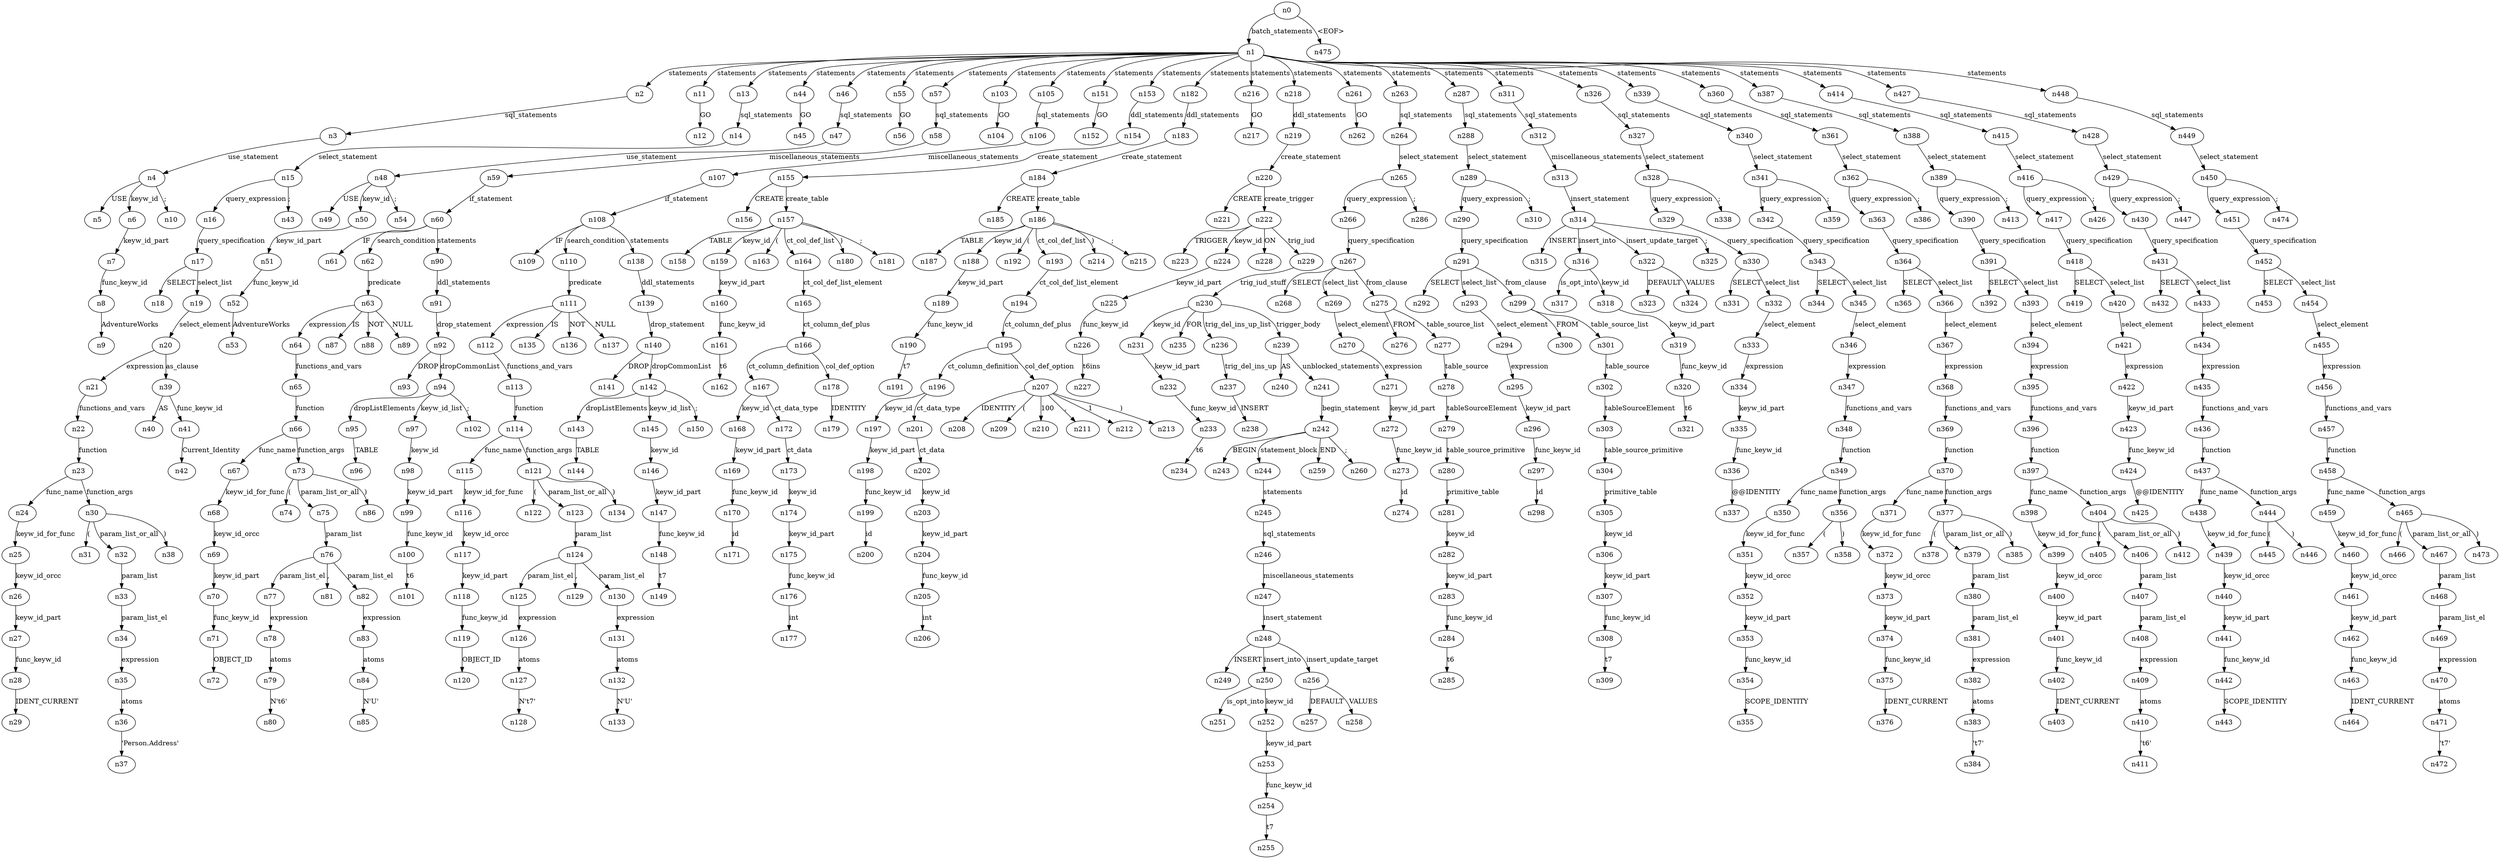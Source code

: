 digraph ParseTree {
  n0 -> n1 [label="batch_statements"];
  n1 -> n2 [label="statements"];
  n2 -> n3 [label="sql_statements"];
  n3 -> n4 [label="use_statement"];
  n4 -> n5 [label="USE"];
  n4 -> n6 [label="keyw_id"];
  n6 -> n7 [label="keyw_id_part"];
  n7 -> n8 [label="func_keyw_id"];
  n8 -> n9 [label="AdventureWorks"];
  n4 -> n10 [label=";"];
  n1 -> n11 [label="statements"];
  n11 -> n12 [label="GO"];
  n1 -> n13 [label="statements"];
  n13 -> n14 [label="sql_statements"];
  n14 -> n15 [label="select_statement"];
  n15 -> n16 [label="query_expression"];
  n16 -> n17 [label="query_specification"];
  n17 -> n18 [label="SELECT"];
  n17 -> n19 [label="select_list"];
  n19 -> n20 [label="select_element"];
  n20 -> n21 [label="expression"];
  n21 -> n22 [label="functions_and_vars"];
  n22 -> n23 [label="function"];
  n23 -> n24 [label="func_name"];
  n24 -> n25 [label="keyw_id_for_func"];
  n25 -> n26 [label="keyw_id_orcc"];
  n26 -> n27 [label="keyw_id_part"];
  n27 -> n28 [label="func_keyw_id"];
  n28 -> n29 [label="IDENT_CURRENT"];
  n23 -> n30 [label="function_args"];
  n30 -> n31 [label="("];
  n30 -> n32 [label="param_list_or_all"];
  n32 -> n33 [label="param_list"];
  n33 -> n34 [label="param_list_el"];
  n34 -> n35 [label="expression"];
  n35 -> n36 [label="atoms"];
  n36 -> n37 [label="'Person.Address'"];
  n30 -> n38 [label=")"];
  n20 -> n39 [label="as_clause"];
  n39 -> n40 [label="AS"];
  n39 -> n41 [label="func_keyw_id"];
  n41 -> n42 [label="Current_Identity"];
  n15 -> n43 [label=";"];
  n1 -> n44 [label="statements"];
  n44 -> n45 [label="GO"];
  n1 -> n46 [label="statements"];
  n46 -> n47 [label="sql_statements"];
  n47 -> n48 [label="use_statement"];
  n48 -> n49 [label="USE"];
  n48 -> n50 [label="keyw_id"];
  n50 -> n51 [label="keyw_id_part"];
  n51 -> n52 [label="func_keyw_id"];
  n52 -> n53 [label="AdventureWorks"];
  n48 -> n54 [label=";"];
  n1 -> n55 [label="statements"];
  n55 -> n56 [label="GO"];
  n1 -> n57 [label="statements"];
  n57 -> n58 [label="sql_statements"];
  n58 -> n59 [label="miscellaneous_statements"];
  n59 -> n60 [label="if_statement"];
  n60 -> n61 [label="IF"];
  n60 -> n62 [label="search_condition"];
  n62 -> n63 [label="predicate"];
  n63 -> n64 [label="expression"];
  n64 -> n65 [label="functions_and_vars"];
  n65 -> n66 [label="function"];
  n66 -> n67 [label="func_name"];
  n67 -> n68 [label="keyw_id_for_func"];
  n68 -> n69 [label="keyw_id_orcc"];
  n69 -> n70 [label="keyw_id_part"];
  n70 -> n71 [label="func_keyw_id"];
  n71 -> n72 [label="OBJECT_ID"];
  n66 -> n73 [label="function_args"];
  n73 -> n74 [label="("];
  n73 -> n75 [label="param_list_or_all"];
  n75 -> n76 [label="param_list"];
  n76 -> n77 [label="param_list_el"];
  n77 -> n78 [label="expression"];
  n78 -> n79 [label="atoms"];
  n79 -> n80 [label="N't6'"];
  n76 -> n81 [label=","];
  n76 -> n82 [label="param_list_el"];
  n82 -> n83 [label="expression"];
  n83 -> n84 [label="atoms"];
  n84 -> n85 [label="N'U'"];
  n73 -> n86 [label=")"];
  n63 -> n87 [label="IS"];
  n63 -> n88 [label="NOT"];
  n63 -> n89 [label="NULL"];
  n60 -> n90 [label="statements"];
  n90 -> n91 [label="ddl_statements"];
  n91 -> n92 [label="drop_statement"];
  n92 -> n93 [label="DROP"];
  n92 -> n94 [label="dropCommonList"];
  n94 -> n95 [label="dropListElements"];
  n95 -> n96 [label="TABLE"];
  n94 -> n97 [label="keyw_id_list"];
  n97 -> n98 [label="keyw_id"];
  n98 -> n99 [label="keyw_id_part"];
  n99 -> n100 [label="func_keyw_id"];
  n100 -> n101 [label="t6"];
  n94 -> n102 [label=";"];
  n1 -> n103 [label="statements"];
  n103 -> n104 [label="GO"];
  n1 -> n105 [label="statements"];
  n105 -> n106 [label="sql_statements"];
  n106 -> n107 [label="miscellaneous_statements"];
  n107 -> n108 [label="if_statement"];
  n108 -> n109 [label="IF"];
  n108 -> n110 [label="search_condition"];
  n110 -> n111 [label="predicate"];
  n111 -> n112 [label="expression"];
  n112 -> n113 [label="functions_and_vars"];
  n113 -> n114 [label="function"];
  n114 -> n115 [label="func_name"];
  n115 -> n116 [label="keyw_id_for_func"];
  n116 -> n117 [label="keyw_id_orcc"];
  n117 -> n118 [label="keyw_id_part"];
  n118 -> n119 [label="func_keyw_id"];
  n119 -> n120 [label="OBJECT_ID"];
  n114 -> n121 [label="function_args"];
  n121 -> n122 [label="("];
  n121 -> n123 [label="param_list_or_all"];
  n123 -> n124 [label="param_list"];
  n124 -> n125 [label="param_list_el"];
  n125 -> n126 [label="expression"];
  n126 -> n127 [label="atoms"];
  n127 -> n128 [label="N't7'"];
  n124 -> n129 [label=","];
  n124 -> n130 [label="param_list_el"];
  n130 -> n131 [label="expression"];
  n131 -> n132 [label="atoms"];
  n132 -> n133 [label="N'U'"];
  n121 -> n134 [label=")"];
  n111 -> n135 [label="IS"];
  n111 -> n136 [label="NOT"];
  n111 -> n137 [label="NULL"];
  n108 -> n138 [label="statements"];
  n138 -> n139 [label="ddl_statements"];
  n139 -> n140 [label="drop_statement"];
  n140 -> n141 [label="DROP"];
  n140 -> n142 [label="dropCommonList"];
  n142 -> n143 [label="dropListElements"];
  n143 -> n144 [label="TABLE"];
  n142 -> n145 [label="keyw_id_list"];
  n145 -> n146 [label="keyw_id"];
  n146 -> n147 [label="keyw_id_part"];
  n147 -> n148 [label="func_keyw_id"];
  n148 -> n149 [label="t7"];
  n142 -> n150 [label=";"];
  n1 -> n151 [label="statements"];
  n151 -> n152 [label="GO"];
  n1 -> n153 [label="statements"];
  n153 -> n154 [label="ddl_statements"];
  n154 -> n155 [label="create_statement"];
  n155 -> n156 [label="CREATE"];
  n155 -> n157 [label="create_table"];
  n157 -> n158 [label="TABLE"];
  n157 -> n159 [label="keyw_id"];
  n159 -> n160 [label="keyw_id_part"];
  n160 -> n161 [label="func_keyw_id"];
  n161 -> n162 [label="t6"];
  n157 -> n163 [label="("];
  n157 -> n164 [label="ct_col_def_list"];
  n164 -> n165 [label="ct_col_def_list_element"];
  n165 -> n166 [label="ct_column_def_plus"];
  n166 -> n167 [label="ct_column_definition"];
  n167 -> n168 [label="keyw_id"];
  n168 -> n169 [label="keyw_id_part"];
  n169 -> n170 [label="func_keyw_id"];
  n170 -> n171 [label="id"];
  n167 -> n172 [label="ct_data_type"];
  n172 -> n173 [label="ct_data"];
  n173 -> n174 [label="keyw_id"];
  n174 -> n175 [label="keyw_id_part"];
  n175 -> n176 [label="func_keyw_id"];
  n176 -> n177 [label="int"];
  n166 -> n178 [label="col_def_option"];
  n178 -> n179 [label="IDENTITY"];
  n157 -> n180 [label=")"];
  n157 -> n181 [label=";"];
  n1 -> n182 [label="statements"];
  n182 -> n183 [label="ddl_statements"];
  n183 -> n184 [label="create_statement"];
  n184 -> n185 [label="CREATE"];
  n184 -> n186 [label="create_table"];
  n186 -> n187 [label="TABLE"];
  n186 -> n188 [label="keyw_id"];
  n188 -> n189 [label="keyw_id_part"];
  n189 -> n190 [label="func_keyw_id"];
  n190 -> n191 [label="t7"];
  n186 -> n192 [label="("];
  n186 -> n193 [label="ct_col_def_list"];
  n193 -> n194 [label="ct_col_def_list_element"];
  n194 -> n195 [label="ct_column_def_plus"];
  n195 -> n196 [label="ct_column_definition"];
  n196 -> n197 [label="keyw_id"];
  n197 -> n198 [label="keyw_id_part"];
  n198 -> n199 [label="func_keyw_id"];
  n199 -> n200 [label="id"];
  n196 -> n201 [label="ct_data_type"];
  n201 -> n202 [label="ct_data"];
  n202 -> n203 [label="keyw_id"];
  n203 -> n204 [label="keyw_id_part"];
  n204 -> n205 [label="func_keyw_id"];
  n205 -> n206 [label="int"];
  n195 -> n207 [label="col_def_option"];
  n207 -> n208 [label="IDENTITY"];
  n207 -> n209 [label="("];
  n207 -> n210 [label="100"];
  n207 -> n211 [label=","];
  n207 -> n212 [label="1"];
  n207 -> n213 [label=")"];
  n186 -> n214 [label=")"];
  n186 -> n215 [label=";"];
  n1 -> n216 [label="statements"];
  n216 -> n217 [label="GO"];
  n1 -> n218 [label="statements"];
  n218 -> n219 [label="ddl_statements"];
  n219 -> n220 [label="create_statement"];
  n220 -> n221 [label="CREATE"];
  n220 -> n222 [label="create_trigger"];
  n222 -> n223 [label="TRIGGER"];
  n222 -> n224 [label="keyw_id"];
  n224 -> n225 [label="keyw_id_part"];
  n225 -> n226 [label="func_keyw_id"];
  n226 -> n227 [label="t6ins"];
  n222 -> n228 [label="ON"];
  n222 -> n229 [label="trig_iud"];
  n229 -> n230 [label="trig_iud_stuff"];
  n230 -> n231 [label="keyw_id"];
  n231 -> n232 [label="keyw_id_part"];
  n232 -> n233 [label="func_keyw_id"];
  n233 -> n234 [label="t6"];
  n230 -> n235 [label="FOR"];
  n230 -> n236 [label="trig_del_ins_up_list"];
  n236 -> n237 [label="trig_del_ins_up"];
  n237 -> n238 [label="INSERT"];
  n230 -> n239 [label="trigger_body"];
  n239 -> n240 [label="AS"];
  n239 -> n241 [label="unblocked_statements"];
  n241 -> n242 [label="begin_statement"];
  n242 -> n243 [label="BEGIN"];
  n242 -> n244 [label="statement_block"];
  n244 -> n245 [label="statements"];
  n245 -> n246 [label="sql_statements"];
  n246 -> n247 [label="miscellaneous_statements"];
  n247 -> n248 [label="insert_statement"];
  n248 -> n249 [label="INSERT"];
  n248 -> n250 [label="insert_into"];
  n250 -> n251 [label="is_opt_into"];
  n250 -> n252 [label="keyw_id"];
  n252 -> n253 [label="keyw_id_part"];
  n253 -> n254 [label="func_keyw_id"];
  n254 -> n255 [label="t7"];
  n248 -> n256 [label="insert_update_target"];
  n256 -> n257 [label="DEFAULT"];
  n256 -> n258 [label="VALUES"];
  n242 -> n259 [label="END"];
  n242 -> n260 [label=";"];
  n1 -> n261 [label="statements"];
  n261 -> n262 [label="GO"];
  n1 -> n263 [label="statements"];
  n263 -> n264 [label="sql_statements"];
  n264 -> n265 [label="select_statement"];
  n265 -> n266 [label="query_expression"];
  n266 -> n267 [label="query_specification"];
  n267 -> n268 [label="SELECT"];
  n267 -> n269 [label="select_list"];
  n269 -> n270 [label="select_element"];
  n270 -> n271 [label="expression"];
  n271 -> n272 [label="keyw_id_part"];
  n272 -> n273 [label="func_keyw_id"];
  n273 -> n274 [label="id"];
  n267 -> n275 [label="from_clause"];
  n275 -> n276 [label="FROM"];
  n275 -> n277 [label="table_source_list"];
  n277 -> n278 [label="table_source"];
  n278 -> n279 [label="tableSourceElement"];
  n279 -> n280 [label="table_source_primitive"];
  n280 -> n281 [label="primitive_table"];
  n281 -> n282 [label="keyw_id"];
  n282 -> n283 [label="keyw_id_part"];
  n283 -> n284 [label="func_keyw_id"];
  n284 -> n285 [label="t6"];
  n265 -> n286 [label=";"];
  n1 -> n287 [label="statements"];
  n287 -> n288 [label="sql_statements"];
  n288 -> n289 [label="select_statement"];
  n289 -> n290 [label="query_expression"];
  n290 -> n291 [label="query_specification"];
  n291 -> n292 [label="SELECT"];
  n291 -> n293 [label="select_list"];
  n293 -> n294 [label="select_element"];
  n294 -> n295 [label="expression"];
  n295 -> n296 [label="keyw_id_part"];
  n296 -> n297 [label="func_keyw_id"];
  n297 -> n298 [label="id"];
  n291 -> n299 [label="from_clause"];
  n299 -> n300 [label="FROM"];
  n299 -> n301 [label="table_source_list"];
  n301 -> n302 [label="table_source"];
  n302 -> n303 [label="tableSourceElement"];
  n303 -> n304 [label="table_source_primitive"];
  n304 -> n305 [label="primitive_table"];
  n305 -> n306 [label="keyw_id"];
  n306 -> n307 [label="keyw_id_part"];
  n307 -> n308 [label="func_keyw_id"];
  n308 -> n309 [label="t7"];
  n289 -> n310 [label=";"];
  n1 -> n311 [label="statements"];
  n311 -> n312 [label="sql_statements"];
  n312 -> n313 [label="miscellaneous_statements"];
  n313 -> n314 [label="insert_statement"];
  n314 -> n315 [label="INSERT"];
  n314 -> n316 [label="insert_into"];
  n316 -> n317 [label="is_opt_into"];
  n316 -> n318 [label="keyw_id"];
  n318 -> n319 [label="keyw_id_part"];
  n319 -> n320 [label="func_keyw_id"];
  n320 -> n321 [label="t6"];
  n314 -> n322 [label="insert_update_target"];
  n322 -> n323 [label="DEFAULT"];
  n322 -> n324 [label="VALUES"];
  n314 -> n325 [label=";"];
  n1 -> n326 [label="statements"];
  n326 -> n327 [label="sql_statements"];
  n327 -> n328 [label="select_statement"];
  n328 -> n329 [label="query_expression"];
  n329 -> n330 [label="query_specification"];
  n330 -> n331 [label="SELECT"];
  n330 -> n332 [label="select_list"];
  n332 -> n333 [label="select_element"];
  n333 -> n334 [label="expression"];
  n334 -> n335 [label="keyw_id_part"];
  n335 -> n336 [label="func_keyw_id"];
  n336 -> n337 [label="@@IDENTITY"];
  n328 -> n338 [label=";"];
  n1 -> n339 [label="statements"];
  n339 -> n340 [label="sql_statements"];
  n340 -> n341 [label="select_statement"];
  n341 -> n342 [label="query_expression"];
  n342 -> n343 [label="query_specification"];
  n343 -> n344 [label="SELECT"];
  n343 -> n345 [label="select_list"];
  n345 -> n346 [label="select_element"];
  n346 -> n347 [label="expression"];
  n347 -> n348 [label="functions_and_vars"];
  n348 -> n349 [label="function"];
  n349 -> n350 [label="func_name"];
  n350 -> n351 [label="keyw_id_for_func"];
  n351 -> n352 [label="keyw_id_orcc"];
  n352 -> n353 [label="keyw_id_part"];
  n353 -> n354 [label="func_keyw_id"];
  n354 -> n355 [label="SCOPE_IDENTITY"];
  n349 -> n356 [label="function_args"];
  n356 -> n357 [label="("];
  n356 -> n358 [label=")"];
  n341 -> n359 [label=";"];
  n1 -> n360 [label="statements"];
  n360 -> n361 [label="sql_statements"];
  n361 -> n362 [label="select_statement"];
  n362 -> n363 [label="query_expression"];
  n363 -> n364 [label="query_specification"];
  n364 -> n365 [label="SELECT"];
  n364 -> n366 [label="select_list"];
  n366 -> n367 [label="select_element"];
  n367 -> n368 [label="expression"];
  n368 -> n369 [label="functions_and_vars"];
  n369 -> n370 [label="function"];
  n370 -> n371 [label="func_name"];
  n371 -> n372 [label="keyw_id_for_func"];
  n372 -> n373 [label="keyw_id_orcc"];
  n373 -> n374 [label="keyw_id_part"];
  n374 -> n375 [label="func_keyw_id"];
  n375 -> n376 [label="IDENT_CURRENT"];
  n370 -> n377 [label="function_args"];
  n377 -> n378 [label="("];
  n377 -> n379 [label="param_list_or_all"];
  n379 -> n380 [label="param_list"];
  n380 -> n381 [label="param_list_el"];
  n381 -> n382 [label="expression"];
  n382 -> n383 [label="atoms"];
  n383 -> n384 [label="'t7'"];
  n377 -> n385 [label=")"];
  n362 -> n386 [label=";"];
  n1 -> n387 [label="statements"];
  n387 -> n388 [label="sql_statements"];
  n388 -> n389 [label="select_statement"];
  n389 -> n390 [label="query_expression"];
  n390 -> n391 [label="query_specification"];
  n391 -> n392 [label="SELECT"];
  n391 -> n393 [label="select_list"];
  n393 -> n394 [label="select_element"];
  n394 -> n395 [label="expression"];
  n395 -> n396 [label="functions_and_vars"];
  n396 -> n397 [label="function"];
  n397 -> n398 [label="func_name"];
  n398 -> n399 [label="keyw_id_for_func"];
  n399 -> n400 [label="keyw_id_orcc"];
  n400 -> n401 [label="keyw_id_part"];
  n401 -> n402 [label="func_keyw_id"];
  n402 -> n403 [label="IDENT_CURRENT"];
  n397 -> n404 [label="function_args"];
  n404 -> n405 [label="("];
  n404 -> n406 [label="param_list_or_all"];
  n406 -> n407 [label="param_list"];
  n407 -> n408 [label="param_list_el"];
  n408 -> n409 [label="expression"];
  n409 -> n410 [label="atoms"];
  n410 -> n411 [label="'t6'"];
  n404 -> n412 [label=")"];
  n389 -> n413 [label=";"];
  n1 -> n414 [label="statements"];
  n414 -> n415 [label="sql_statements"];
  n415 -> n416 [label="select_statement"];
  n416 -> n417 [label="query_expression"];
  n417 -> n418 [label="query_specification"];
  n418 -> n419 [label="SELECT"];
  n418 -> n420 [label="select_list"];
  n420 -> n421 [label="select_element"];
  n421 -> n422 [label="expression"];
  n422 -> n423 [label="keyw_id_part"];
  n423 -> n424 [label="func_keyw_id"];
  n424 -> n425 [label="@@IDENTITY"];
  n416 -> n426 [label=";"];
  n1 -> n427 [label="statements"];
  n427 -> n428 [label="sql_statements"];
  n428 -> n429 [label="select_statement"];
  n429 -> n430 [label="query_expression"];
  n430 -> n431 [label="query_specification"];
  n431 -> n432 [label="SELECT"];
  n431 -> n433 [label="select_list"];
  n433 -> n434 [label="select_element"];
  n434 -> n435 [label="expression"];
  n435 -> n436 [label="functions_and_vars"];
  n436 -> n437 [label="function"];
  n437 -> n438 [label="func_name"];
  n438 -> n439 [label="keyw_id_for_func"];
  n439 -> n440 [label="keyw_id_orcc"];
  n440 -> n441 [label="keyw_id_part"];
  n441 -> n442 [label="func_keyw_id"];
  n442 -> n443 [label="SCOPE_IDENTITY"];
  n437 -> n444 [label="function_args"];
  n444 -> n445 [label="("];
  n444 -> n446 [label=")"];
  n429 -> n447 [label=";"];
  n1 -> n448 [label="statements"];
  n448 -> n449 [label="sql_statements"];
  n449 -> n450 [label="select_statement"];
  n450 -> n451 [label="query_expression"];
  n451 -> n452 [label="query_specification"];
  n452 -> n453 [label="SELECT"];
  n452 -> n454 [label="select_list"];
  n454 -> n455 [label="select_element"];
  n455 -> n456 [label="expression"];
  n456 -> n457 [label="functions_and_vars"];
  n457 -> n458 [label="function"];
  n458 -> n459 [label="func_name"];
  n459 -> n460 [label="keyw_id_for_func"];
  n460 -> n461 [label="keyw_id_orcc"];
  n461 -> n462 [label="keyw_id_part"];
  n462 -> n463 [label="func_keyw_id"];
  n463 -> n464 [label="IDENT_CURRENT"];
  n458 -> n465 [label="function_args"];
  n465 -> n466 [label="("];
  n465 -> n467 [label="param_list_or_all"];
  n467 -> n468 [label="param_list"];
  n468 -> n469 [label="param_list_el"];
  n469 -> n470 [label="expression"];
  n470 -> n471 [label="atoms"];
  n471 -> n472 [label="'t7'"];
  n465 -> n473 [label=")"];
  n450 -> n474 [label=";"];
  n0 -> n475 [label="<EOF>"];
}